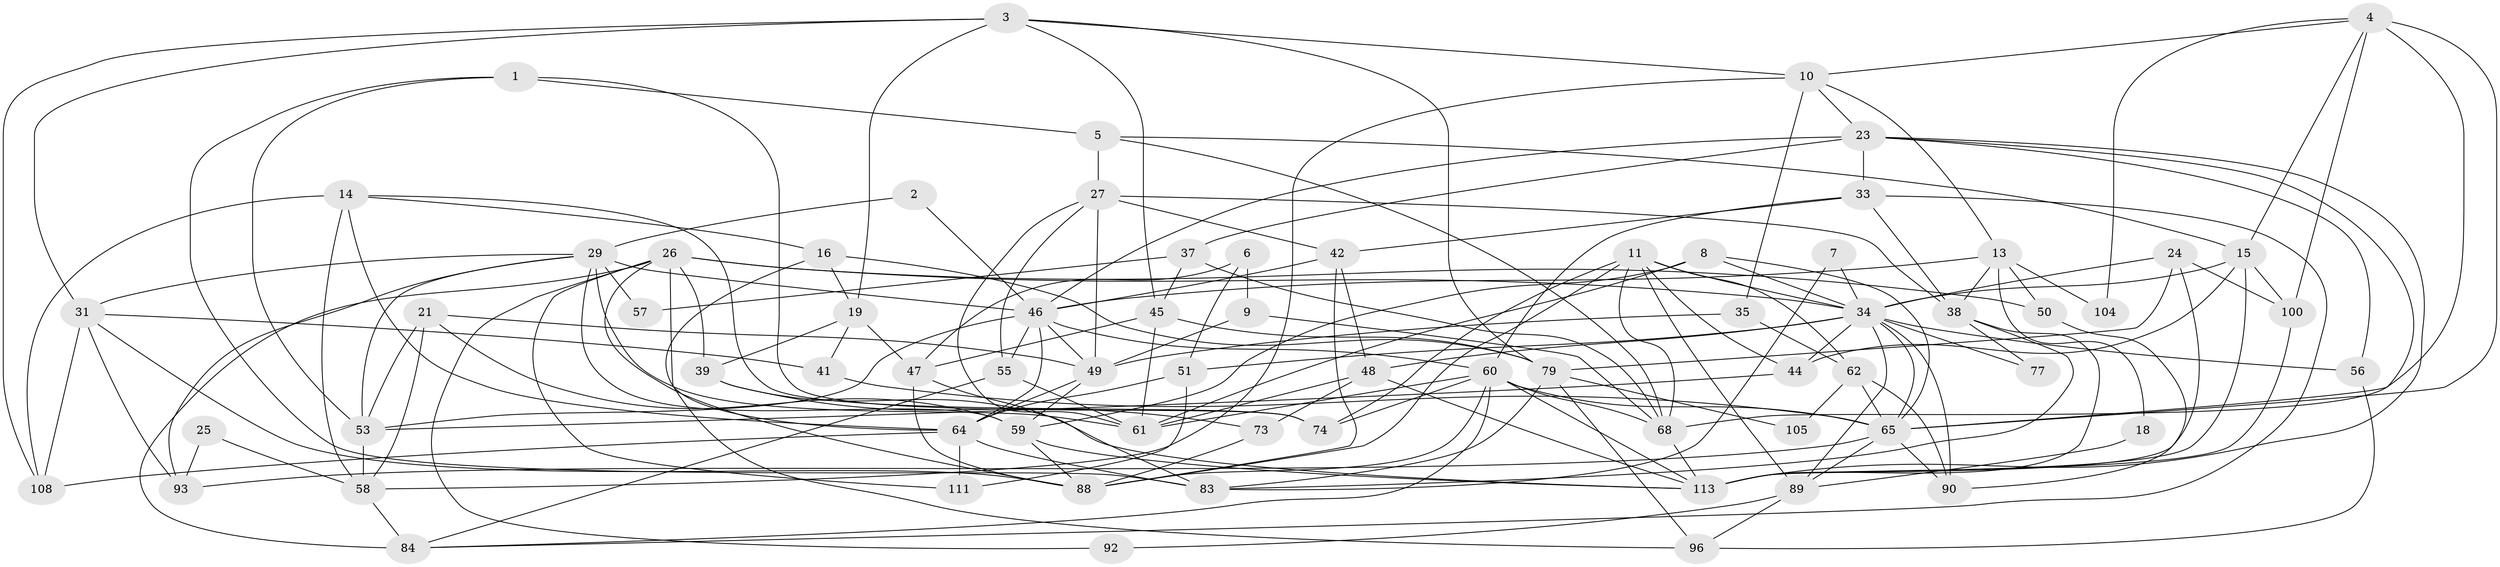 // Generated by graph-tools (version 1.1) at 2025/52/02/27/25 19:52:03]
// undirected, 71 vertices, 180 edges
graph export_dot {
graph [start="1"]
  node [color=gray90,style=filled];
  1 [super="+87"];
  2 [super="+28"];
  3 [super="+32"];
  4 [super="+12"];
  5 [super="+17"];
  6;
  7;
  8 [super="+101"];
  9 [super="+80"];
  10 [super="+36"];
  11 [super="+63"];
  13 [super="+20"];
  14;
  15;
  16;
  18;
  19 [super="+71"];
  21 [super="+22"];
  23 [super="+103"];
  24;
  25;
  26 [super="+54"];
  27 [super="+30"];
  29 [super="+107"];
  31 [super="+72"];
  33;
  34 [super="+75"];
  35;
  37;
  38 [super="+43"];
  39 [super="+40"];
  41;
  42 [super="+70"];
  44;
  45 [super="+66"];
  46 [super="+98"];
  47;
  48 [super="+81"];
  49 [super="+85"];
  50 [super="+52"];
  51 [super="+78"];
  53 [super="+76"];
  55;
  56;
  57;
  58 [super="+67"];
  59 [super="+97"];
  60 [super="+95"];
  61 [super="+106"];
  62 [super="+82"];
  64 [super="+69"];
  65 [super="+102"];
  68 [super="+109"];
  73;
  74;
  77;
  79 [super="+86"];
  83 [super="+110"];
  84 [super="+91"];
  88 [super="+94"];
  89 [super="+99"];
  90;
  92;
  93;
  96;
  100 [super="+112"];
  104;
  105;
  108;
  111;
  113 [super="+114"];
  1 -- 83;
  1 -- 74;
  1 -- 5;
  1 -- 53;
  2 -- 29 [weight=2];
  2 -- 46;
  3 -- 108;
  3 -- 31;
  3 -- 10;
  3 -- 19;
  3 -- 79;
  3 -- 45;
  4 -- 10;
  4 -- 65;
  4 -- 100;
  4 -- 68;
  4 -- 104;
  4 -- 15;
  5 -- 15;
  5 -- 68;
  5 -- 27;
  6 -- 47;
  6 -- 51;
  6 -- 9;
  7 -- 34;
  7 -- 83;
  8 -- 65;
  8 -- 34;
  8 -- 61;
  8 -- 59;
  9 -- 68;
  9 -- 49;
  10 -- 35;
  10 -- 58;
  10 -- 23;
  10 -- 13;
  11 -- 89;
  11 -- 44;
  11 -- 74;
  11 -- 34;
  11 -- 88;
  11 -- 68;
  11 -- 62;
  13 -- 18;
  13 -- 104;
  13 -- 38;
  13 -- 50 [weight=2];
  13 -- 46;
  14 -- 64;
  14 -- 74;
  14 -- 16;
  14 -- 58;
  14 -- 108;
  15 -- 34;
  15 -- 44;
  15 -- 113;
  15 -- 100;
  16 -- 19;
  16 -- 79;
  16 -- 96;
  18 -- 89;
  19 -- 41;
  19 -- 47;
  19 -- 39;
  21 -- 49 [weight=2];
  21 -- 58;
  21 -- 53;
  21 -- 59;
  23 -- 37;
  23 -- 56;
  23 -- 46;
  23 -- 33;
  23 -- 113;
  23 -- 65;
  24 -- 34;
  24 -- 113;
  24 -- 100;
  24 -- 79;
  25 -- 93;
  25 -- 58;
  26 -- 111;
  26 -- 34;
  26 -- 64;
  26 -- 50;
  26 -- 84;
  26 -- 39;
  26 -- 92;
  26 -- 88;
  27 -- 61;
  27 -- 55;
  27 -- 38;
  27 -- 42;
  27 -- 49;
  29 -- 93;
  29 -- 57;
  29 -- 59;
  29 -- 46;
  29 -- 31;
  29 -- 61;
  29 -- 53;
  31 -- 93;
  31 -- 41;
  31 -- 108;
  31 -- 88;
  33 -- 84;
  33 -- 60;
  33 -- 38;
  33 -- 42;
  34 -- 44;
  34 -- 56;
  34 -- 77;
  34 -- 48;
  34 -- 65;
  34 -- 90;
  34 -- 51;
  34 -- 89;
  35 -- 49;
  35 -- 62;
  37 -- 57;
  37 -- 68;
  37 -- 45;
  38 -- 77;
  38 -- 83;
  38 -- 113;
  39 -- 113;
  39 -- 73;
  41 -- 65;
  42 -- 88;
  42 -- 48;
  42 -- 46;
  44 -- 53;
  45 -- 47;
  45 -- 79;
  45 -- 61;
  46 -- 55;
  46 -- 64;
  46 -- 60;
  46 -- 49;
  46 -- 53;
  47 -- 83;
  47 -- 88;
  48 -- 113;
  48 -- 73;
  48 -- 61;
  49 -- 64;
  49 -- 59;
  50 -- 90;
  51 -- 111;
  51 -- 64;
  53 -- 58;
  55 -- 84;
  55 -- 61;
  56 -- 96;
  58 -- 84;
  59 -- 88;
  59 -- 113;
  60 -- 113;
  60 -- 84;
  60 -- 68;
  60 -- 88;
  60 -- 65;
  60 -- 74;
  60 -- 61;
  62 -- 65;
  62 -- 105;
  62 -- 90;
  64 -- 83;
  64 -- 108;
  64 -- 111;
  65 -- 90;
  65 -- 93;
  65 -- 89;
  68 -- 113;
  73 -- 88;
  79 -- 96;
  79 -- 105;
  79 -- 83;
  89 -- 92;
  89 -- 96;
  100 -- 113;
}
